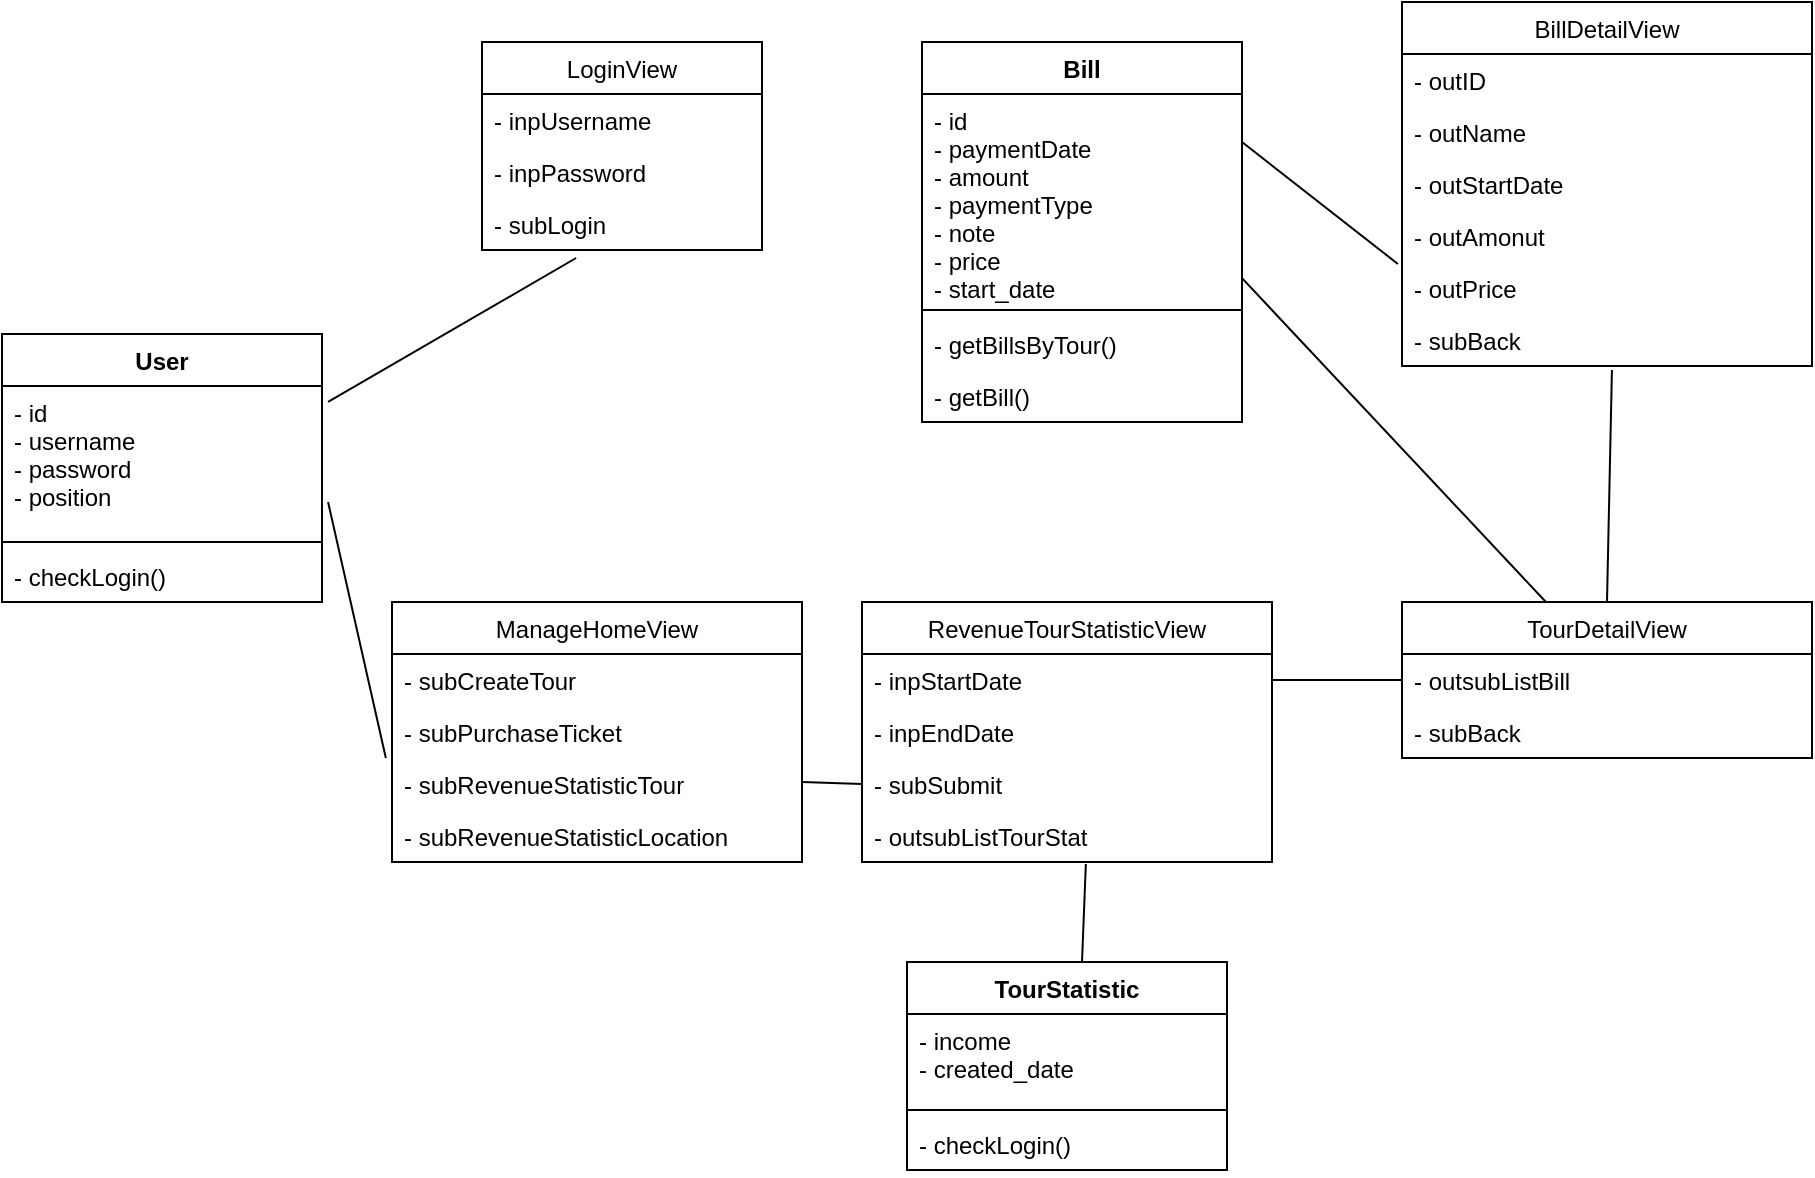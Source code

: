 <mxfile version="14.6.3" type="github">
  <diagram id="zudohQFlMkNDoasd10HX" name="Page-1">
    <mxGraphModel dx="1422" dy="1845" grid="1" gridSize="10" guides="1" tooltips="1" connect="1" arrows="1" fold="1" page="1" pageScale="1" pageWidth="850" pageHeight="1100" math="0" shadow="0">
      <root>
        <mxCell id="0" />
        <mxCell id="1" parent="0" />
        <mxCell id="9bsEgimA_0GtHh4UCd_Q-5" value="LoginView" style="swimlane;fontStyle=0;childLayout=stackLayout;horizontal=1;startSize=26;fillColor=none;horizontalStack=0;resizeParent=1;resizeParentMax=0;resizeLast=0;collapsible=1;marginBottom=0;" vertex="1" parent="1">
          <mxGeometry x="400" y="-90" width="140" height="104" as="geometry" />
        </mxCell>
        <mxCell id="9bsEgimA_0GtHh4UCd_Q-6" value="- inpUsername" style="text;strokeColor=none;fillColor=none;align=left;verticalAlign=top;spacingLeft=4;spacingRight=4;overflow=hidden;rotatable=0;points=[[0,0.5],[1,0.5]];portConstraint=eastwest;" vertex="1" parent="9bsEgimA_0GtHh4UCd_Q-5">
          <mxGeometry y="26" width="140" height="26" as="geometry" />
        </mxCell>
        <mxCell id="9bsEgimA_0GtHh4UCd_Q-7" value="- inpPassword" style="text;strokeColor=none;fillColor=none;align=left;verticalAlign=top;spacingLeft=4;spacingRight=4;overflow=hidden;rotatable=0;points=[[0,0.5],[1,0.5]];portConstraint=eastwest;" vertex="1" parent="9bsEgimA_0GtHh4UCd_Q-5">
          <mxGeometry y="52" width="140" height="26" as="geometry" />
        </mxCell>
        <mxCell id="9bsEgimA_0GtHh4UCd_Q-8" value="- subLogin" style="text;strokeColor=none;fillColor=none;align=left;verticalAlign=top;spacingLeft=4;spacingRight=4;overflow=hidden;rotatable=0;points=[[0,0.5],[1,0.5]];portConstraint=eastwest;" vertex="1" parent="9bsEgimA_0GtHh4UCd_Q-5">
          <mxGeometry y="78" width="140" height="26" as="geometry" />
        </mxCell>
        <mxCell id="9bsEgimA_0GtHh4UCd_Q-25" value="User" style="swimlane;fontStyle=1;align=center;verticalAlign=top;childLayout=stackLayout;horizontal=1;startSize=26;horizontalStack=0;resizeParent=1;resizeParentMax=0;resizeLast=0;collapsible=1;marginBottom=0;" vertex="1" parent="1">
          <mxGeometry x="160" y="56" width="160" height="134" as="geometry" />
        </mxCell>
        <mxCell id="9bsEgimA_0GtHh4UCd_Q-26" value="- id&#xa;- username&#xa;- password&#xa;- position" style="text;strokeColor=none;fillColor=none;align=left;verticalAlign=top;spacingLeft=4;spacingRight=4;overflow=hidden;rotatable=0;points=[[0,0.5],[1,0.5]];portConstraint=eastwest;" vertex="1" parent="9bsEgimA_0GtHh4UCd_Q-25">
          <mxGeometry y="26" width="160" height="74" as="geometry" />
        </mxCell>
        <mxCell id="9bsEgimA_0GtHh4UCd_Q-27" value="" style="line;strokeWidth=1;fillColor=none;align=left;verticalAlign=middle;spacingTop=-1;spacingLeft=3;spacingRight=3;rotatable=0;labelPosition=right;points=[];portConstraint=eastwest;" vertex="1" parent="9bsEgimA_0GtHh4UCd_Q-25">
          <mxGeometry y="100" width="160" height="8" as="geometry" />
        </mxCell>
        <mxCell id="9bsEgimA_0GtHh4UCd_Q-28" value="- checkLogin()" style="text;strokeColor=none;fillColor=none;align=left;verticalAlign=top;spacingLeft=4;spacingRight=4;overflow=hidden;rotatable=0;points=[[0,0.5],[1,0.5]];portConstraint=eastwest;" vertex="1" parent="9bsEgimA_0GtHh4UCd_Q-25">
          <mxGeometry y="108" width="160" height="26" as="geometry" />
        </mxCell>
        <mxCell id="9bsEgimA_0GtHh4UCd_Q-29" value="" style="endArrow=none;html=1;entryX=0.336;entryY=1.154;entryDx=0;entryDy=0;entryPerimeter=0;exitX=1.019;exitY=0.108;exitDx=0;exitDy=0;exitPerimeter=0;" edge="1" parent="1" source="9bsEgimA_0GtHh4UCd_Q-26" target="9bsEgimA_0GtHh4UCd_Q-8">
          <mxGeometry width="50" height="50" relative="1" as="geometry">
            <mxPoint x="400" y="410" as="sourcePoint" />
            <mxPoint x="450" y="360" as="targetPoint" />
          </mxGeometry>
        </mxCell>
        <mxCell id="9bsEgimA_0GtHh4UCd_Q-30" value="ManageHomeView" style="swimlane;fontStyle=0;childLayout=stackLayout;horizontal=1;startSize=26;fillColor=none;horizontalStack=0;resizeParent=1;resizeParentMax=0;resizeLast=0;collapsible=1;marginBottom=0;" vertex="1" parent="1">
          <mxGeometry x="355" y="190" width="205" height="130" as="geometry" />
        </mxCell>
        <mxCell id="9bsEgimA_0GtHh4UCd_Q-31" value="- subCreateTour" style="text;strokeColor=none;fillColor=none;align=left;verticalAlign=top;spacingLeft=4;spacingRight=4;overflow=hidden;rotatable=0;points=[[0,0.5],[1,0.5]];portConstraint=eastwest;" vertex="1" parent="9bsEgimA_0GtHh4UCd_Q-30">
          <mxGeometry y="26" width="205" height="26" as="geometry" />
        </mxCell>
        <mxCell id="9bsEgimA_0GtHh4UCd_Q-32" value="- subPurchaseTicket" style="text;strokeColor=none;fillColor=none;align=left;verticalAlign=top;spacingLeft=4;spacingRight=4;overflow=hidden;rotatable=0;points=[[0,0.5],[1,0.5]];portConstraint=eastwest;" vertex="1" parent="9bsEgimA_0GtHh4UCd_Q-30">
          <mxGeometry y="52" width="205" height="26" as="geometry" />
        </mxCell>
        <mxCell id="9bsEgimA_0GtHh4UCd_Q-33" value="- subRevenueStatisticTour" style="text;strokeColor=none;fillColor=none;align=left;verticalAlign=top;spacingLeft=4;spacingRight=4;overflow=hidden;rotatable=0;points=[[0,0.5],[1,0.5]];portConstraint=eastwest;" vertex="1" parent="9bsEgimA_0GtHh4UCd_Q-30">
          <mxGeometry y="78" width="205" height="26" as="geometry" />
        </mxCell>
        <mxCell id="9bsEgimA_0GtHh4UCd_Q-34" value="- subRevenueStatisticLocation" style="text;strokeColor=none;fillColor=none;align=left;verticalAlign=top;spacingLeft=4;spacingRight=4;overflow=hidden;rotatable=0;points=[[0,0.5],[1,0.5]];portConstraint=eastwest;" vertex="1" parent="9bsEgimA_0GtHh4UCd_Q-30">
          <mxGeometry y="104" width="205" height="26" as="geometry" />
        </mxCell>
        <mxCell id="9bsEgimA_0GtHh4UCd_Q-35" value="RevenueTourStatisticView" style="swimlane;fontStyle=0;childLayout=stackLayout;horizontal=1;startSize=26;fillColor=none;horizontalStack=0;resizeParent=1;resizeParentMax=0;resizeLast=0;collapsible=1;marginBottom=0;" vertex="1" parent="1">
          <mxGeometry x="590" y="190" width="205" height="130" as="geometry" />
        </mxCell>
        <mxCell id="9bsEgimA_0GtHh4UCd_Q-36" value="- inpStartDate" style="text;strokeColor=none;fillColor=none;align=left;verticalAlign=top;spacingLeft=4;spacingRight=4;overflow=hidden;rotatable=0;points=[[0,0.5],[1,0.5]];portConstraint=eastwest;" vertex="1" parent="9bsEgimA_0GtHh4UCd_Q-35">
          <mxGeometry y="26" width="205" height="26" as="geometry" />
        </mxCell>
        <mxCell id="9bsEgimA_0GtHh4UCd_Q-37" value="- inpEndDate" style="text;strokeColor=none;fillColor=none;align=left;verticalAlign=top;spacingLeft=4;spacingRight=4;overflow=hidden;rotatable=0;points=[[0,0.5],[1,0.5]];portConstraint=eastwest;" vertex="1" parent="9bsEgimA_0GtHh4UCd_Q-35">
          <mxGeometry y="52" width="205" height="26" as="geometry" />
        </mxCell>
        <mxCell id="9bsEgimA_0GtHh4UCd_Q-38" value="- subSubmit" style="text;strokeColor=none;fillColor=none;align=left;verticalAlign=top;spacingLeft=4;spacingRight=4;overflow=hidden;rotatable=0;points=[[0,0.5],[1,0.5]];portConstraint=eastwest;" vertex="1" parent="9bsEgimA_0GtHh4UCd_Q-35">
          <mxGeometry y="78" width="205" height="26" as="geometry" />
        </mxCell>
        <mxCell id="9bsEgimA_0GtHh4UCd_Q-39" value="- outsubListTourStat" style="text;strokeColor=none;fillColor=none;align=left;verticalAlign=top;spacingLeft=4;spacingRight=4;overflow=hidden;rotatable=0;points=[[0,0.5],[1,0.5]];portConstraint=eastwest;" vertex="1" parent="9bsEgimA_0GtHh4UCd_Q-35">
          <mxGeometry y="104" width="205" height="26" as="geometry" />
        </mxCell>
        <mxCell id="9bsEgimA_0GtHh4UCd_Q-40" value="TourStatistic" style="swimlane;fontStyle=1;align=center;verticalAlign=top;childLayout=stackLayout;horizontal=1;startSize=26;horizontalStack=0;resizeParent=1;resizeParentMax=0;resizeLast=0;collapsible=1;marginBottom=0;" vertex="1" parent="1">
          <mxGeometry x="612.5" y="370" width="160" height="104" as="geometry" />
        </mxCell>
        <mxCell id="9bsEgimA_0GtHh4UCd_Q-41" value="- income&#xa;- created_date" style="text;strokeColor=none;fillColor=none;align=left;verticalAlign=top;spacingLeft=4;spacingRight=4;overflow=hidden;rotatable=0;points=[[0,0.5],[1,0.5]];portConstraint=eastwest;" vertex="1" parent="9bsEgimA_0GtHh4UCd_Q-40">
          <mxGeometry y="26" width="160" height="44" as="geometry" />
        </mxCell>
        <mxCell id="9bsEgimA_0GtHh4UCd_Q-42" value="" style="line;strokeWidth=1;fillColor=none;align=left;verticalAlign=middle;spacingTop=-1;spacingLeft=3;spacingRight=3;rotatable=0;labelPosition=right;points=[];portConstraint=eastwest;" vertex="1" parent="9bsEgimA_0GtHh4UCd_Q-40">
          <mxGeometry y="70" width="160" height="8" as="geometry" />
        </mxCell>
        <mxCell id="9bsEgimA_0GtHh4UCd_Q-43" value="- checkLogin()" style="text;strokeColor=none;fillColor=none;align=left;verticalAlign=top;spacingLeft=4;spacingRight=4;overflow=hidden;rotatable=0;points=[[0,0.5],[1,0.5]];portConstraint=eastwest;" vertex="1" parent="9bsEgimA_0GtHh4UCd_Q-40">
          <mxGeometry y="78" width="160" height="26" as="geometry" />
        </mxCell>
        <mxCell id="9bsEgimA_0GtHh4UCd_Q-44" value="" style="endArrow=none;html=1;entryX=0.546;entryY=1.038;entryDx=0;entryDy=0;entryPerimeter=0;" edge="1" parent="1" target="9bsEgimA_0GtHh4UCd_Q-39">
          <mxGeometry width="50" height="50" relative="1" as="geometry">
            <mxPoint x="700" y="370" as="sourcePoint" />
            <mxPoint x="750" y="320" as="targetPoint" />
          </mxGeometry>
        </mxCell>
        <mxCell id="9bsEgimA_0GtHh4UCd_Q-45" value="" style="endArrow=none;html=1;entryX=-0.015;entryY=0;entryDx=0;entryDy=0;entryPerimeter=0;exitX=1.019;exitY=0.784;exitDx=0;exitDy=0;exitPerimeter=0;" edge="1" parent="1" source="9bsEgimA_0GtHh4UCd_Q-26" target="9bsEgimA_0GtHh4UCd_Q-33">
          <mxGeometry width="50" height="50" relative="1" as="geometry">
            <mxPoint x="310" y="270" as="sourcePoint" />
            <mxPoint x="360" y="220" as="targetPoint" />
          </mxGeometry>
        </mxCell>
        <mxCell id="9bsEgimA_0GtHh4UCd_Q-46" value="" style="endArrow=none;html=1;entryX=0;entryY=0.5;entryDx=0;entryDy=0;" edge="1" parent="1" target="9bsEgimA_0GtHh4UCd_Q-38">
          <mxGeometry width="50" height="50" relative="1" as="geometry">
            <mxPoint x="560" y="280" as="sourcePoint" />
            <mxPoint x="610" y="230" as="targetPoint" />
          </mxGeometry>
        </mxCell>
        <mxCell id="9bsEgimA_0GtHh4UCd_Q-47" value="TourDetailView" style="swimlane;fontStyle=0;childLayout=stackLayout;horizontal=1;startSize=26;fillColor=none;horizontalStack=0;resizeParent=1;resizeParentMax=0;resizeLast=0;collapsible=1;marginBottom=0;" vertex="1" parent="1">
          <mxGeometry x="860" y="190" width="205" height="78" as="geometry" />
        </mxCell>
        <mxCell id="9bsEgimA_0GtHh4UCd_Q-48" value="- outsubListBill" style="text;strokeColor=none;fillColor=none;align=left;verticalAlign=top;spacingLeft=4;spacingRight=4;overflow=hidden;rotatable=0;points=[[0,0.5],[1,0.5]];portConstraint=eastwest;" vertex="1" parent="9bsEgimA_0GtHh4UCd_Q-47">
          <mxGeometry y="26" width="205" height="26" as="geometry" />
        </mxCell>
        <mxCell id="9bsEgimA_0GtHh4UCd_Q-49" value="- subBack" style="text;strokeColor=none;fillColor=none;align=left;verticalAlign=top;spacingLeft=4;spacingRight=4;overflow=hidden;rotatable=0;points=[[0,0.5],[1,0.5]];portConstraint=eastwest;" vertex="1" parent="9bsEgimA_0GtHh4UCd_Q-47">
          <mxGeometry y="52" width="205" height="26" as="geometry" />
        </mxCell>
        <mxCell id="9bsEgimA_0GtHh4UCd_Q-52" value="" style="endArrow=none;html=1;entryX=0;entryY=0.5;entryDx=0;entryDy=0;exitX=1;exitY=0.5;exitDx=0;exitDy=0;" edge="1" parent="1" source="9bsEgimA_0GtHh4UCd_Q-36" target="9bsEgimA_0GtHh4UCd_Q-48">
          <mxGeometry width="50" height="50" relative="1" as="geometry">
            <mxPoint x="540" y="400" as="sourcePoint" />
            <mxPoint x="590" y="350" as="targetPoint" />
          </mxGeometry>
        </mxCell>
        <mxCell id="9bsEgimA_0GtHh4UCd_Q-53" value="Bill" style="swimlane;fontStyle=1;align=center;verticalAlign=top;childLayout=stackLayout;horizontal=1;startSize=26;horizontalStack=0;resizeParent=1;resizeParentMax=0;resizeLast=0;collapsible=1;marginBottom=0;" vertex="1" parent="1">
          <mxGeometry x="620" y="-90" width="160" height="190" as="geometry" />
        </mxCell>
        <mxCell id="9bsEgimA_0GtHh4UCd_Q-54" value="- id&#xa;- paymentDate&#xa;- amount&#xa;- paymentType&#xa;- note&#xa;- price&#xa;- start_date" style="text;strokeColor=none;fillColor=none;align=left;verticalAlign=top;spacingLeft=4;spacingRight=4;overflow=hidden;rotatable=0;points=[[0,0.5],[1,0.5]];portConstraint=eastwest;" vertex="1" parent="9bsEgimA_0GtHh4UCd_Q-53">
          <mxGeometry y="26" width="160" height="104" as="geometry" />
        </mxCell>
        <mxCell id="9bsEgimA_0GtHh4UCd_Q-55" value="" style="line;strokeWidth=1;fillColor=none;align=left;verticalAlign=middle;spacingTop=-1;spacingLeft=3;spacingRight=3;rotatable=0;labelPosition=right;points=[];portConstraint=eastwest;" vertex="1" parent="9bsEgimA_0GtHh4UCd_Q-53">
          <mxGeometry y="130" width="160" height="8" as="geometry" />
        </mxCell>
        <mxCell id="9bsEgimA_0GtHh4UCd_Q-56" value="- getBillsByTour()" style="text;strokeColor=none;fillColor=none;align=left;verticalAlign=top;spacingLeft=4;spacingRight=4;overflow=hidden;rotatable=0;points=[[0,0.5],[1,0.5]];portConstraint=eastwest;" vertex="1" parent="9bsEgimA_0GtHh4UCd_Q-53">
          <mxGeometry y="138" width="160" height="26" as="geometry" />
        </mxCell>
        <mxCell id="9bsEgimA_0GtHh4UCd_Q-58" value="- getBill()" style="text;strokeColor=none;fillColor=none;align=left;verticalAlign=top;spacingLeft=4;spacingRight=4;overflow=hidden;rotatable=0;points=[[0,0.5],[1,0.5]];portConstraint=eastwest;" vertex="1" parent="9bsEgimA_0GtHh4UCd_Q-53">
          <mxGeometry y="164" width="160" height="26" as="geometry" />
        </mxCell>
        <mxCell id="9bsEgimA_0GtHh4UCd_Q-57" value="" style="endArrow=none;html=1;entryX=0.351;entryY=0;entryDx=0;entryDy=0;entryPerimeter=0;exitX=1;exitY=0.885;exitDx=0;exitDy=0;exitPerimeter=0;" edge="1" parent="1" source="9bsEgimA_0GtHh4UCd_Q-54" target="9bsEgimA_0GtHh4UCd_Q-47">
          <mxGeometry width="50" height="50" relative="1" as="geometry">
            <mxPoint x="930" y="350" as="sourcePoint" />
            <mxPoint x="980" y="300" as="targetPoint" />
          </mxGeometry>
        </mxCell>
        <mxCell id="9bsEgimA_0GtHh4UCd_Q-59" value="BillDetailView" style="swimlane;fontStyle=0;childLayout=stackLayout;horizontal=1;startSize=26;fillColor=none;horizontalStack=0;resizeParent=1;resizeParentMax=0;resizeLast=0;collapsible=1;marginBottom=0;" vertex="1" parent="1">
          <mxGeometry x="860" y="-110" width="205" height="182" as="geometry" />
        </mxCell>
        <mxCell id="9bsEgimA_0GtHh4UCd_Q-60" value="- outID" style="text;strokeColor=none;fillColor=none;align=left;verticalAlign=top;spacingLeft=4;spacingRight=4;overflow=hidden;rotatable=0;points=[[0,0.5],[1,0.5]];portConstraint=eastwest;" vertex="1" parent="9bsEgimA_0GtHh4UCd_Q-59">
          <mxGeometry y="26" width="205" height="26" as="geometry" />
        </mxCell>
        <mxCell id="9bsEgimA_0GtHh4UCd_Q-61" value="- outName" style="text;strokeColor=none;fillColor=none;align=left;verticalAlign=top;spacingLeft=4;spacingRight=4;overflow=hidden;rotatable=0;points=[[0,0.5],[1,0.5]];portConstraint=eastwest;" vertex="1" parent="9bsEgimA_0GtHh4UCd_Q-59">
          <mxGeometry y="52" width="205" height="26" as="geometry" />
        </mxCell>
        <mxCell id="9bsEgimA_0GtHh4UCd_Q-62" value="- outStartDate" style="text;strokeColor=none;fillColor=none;align=left;verticalAlign=top;spacingLeft=4;spacingRight=4;overflow=hidden;rotatable=0;points=[[0,0.5],[1,0.5]];portConstraint=eastwest;" vertex="1" parent="9bsEgimA_0GtHh4UCd_Q-59">
          <mxGeometry y="78" width="205" height="26" as="geometry" />
        </mxCell>
        <mxCell id="9bsEgimA_0GtHh4UCd_Q-63" value="- outAmonut" style="text;strokeColor=none;fillColor=none;align=left;verticalAlign=top;spacingLeft=4;spacingRight=4;overflow=hidden;rotatable=0;points=[[0,0.5],[1,0.5]];portConstraint=eastwest;" vertex="1" parent="9bsEgimA_0GtHh4UCd_Q-59">
          <mxGeometry y="104" width="205" height="26" as="geometry" />
        </mxCell>
        <mxCell id="9bsEgimA_0GtHh4UCd_Q-64" value="- outPrice" style="text;strokeColor=none;fillColor=none;align=left;verticalAlign=top;spacingLeft=4;spacingRight=4;overflow=hidden;rotatable=0;points=[[0,0.5],[1,0.5]];portConstraint=eastwest;" vertex="1" parent="9bsEgimA_0GtHh4UCd_Q-59">
          <mxGeometry y="130" width="205" height="26" as="geometry" />
        </mxCell>
        <mxCell id="9bsEgimA_0GtHh4UCd_Q-65" value="- subBack" style="text;strokeColor=none;fillColor=none;align=left;verticalAlign=top;spacingLeft=4;spacingRight=4;overflow=hidden;rotatable=0;points=[[0,0.5],[1,0.5]];portConstraint=eastwest;" vertex="1" parent="9bsEgimA_0GtHh4UCd_Q-59">
          <mxGeometry y="156" width="205" height="26" as="geometry" />
        </mxCell>
        <mxCell id="9bsEgimA_0GtHh4UCd_Q-66" value="" style="endArrow=none;html=1;entryX=0.512;entryY=1.077;entryDx=0;entryDy=0;entryPerimeter=0;exitX=0.5;exitY=0;exitDx=0;exitDy=0;" edge="1" parent="1" source="9bsEgimA_0GtHh4UCd_Q-47" target="9bsEgimA_0GtHh4UCd_Q-65">
          <mxGeometry width="50" height="50" relative="1" as="geometry">
            <mxPoint x="1060" y="250" as="sourcePoint" />
            <mxPoint x="1110" y="200" as="targetPoint" />
          </mxGeometry>
        </mxCell>
        <mxCell id="9bsEgimA_0GtHh4UCd_Q-67" value="" style="endArrow=none;html=1;entryX=-0.01;entryY=0.038;entryDx=0;entryDy=0;entryPerimeter=0;exitX=1;exitY=0.231;exitDx=0;exitDy=0;exitPerimeter=0;" edge="1" parent="1" source="9bsEgimA_0GtHh4UCd_Q-54" target="9bsEgimA_0GtHh4UCd_Q-64">
          <mxGeometry width="50" height="50" relative="1" as="geometry">
            <mxPoint x="1100" y="370" as="sourcePoint" />
            <mxPoint x="1150" y="320" as="targetPoint" />
          </mxGeometry>
        </mxCell>
      </root>
    </mxGraphModel>
  </diagram>
</mxfile>
